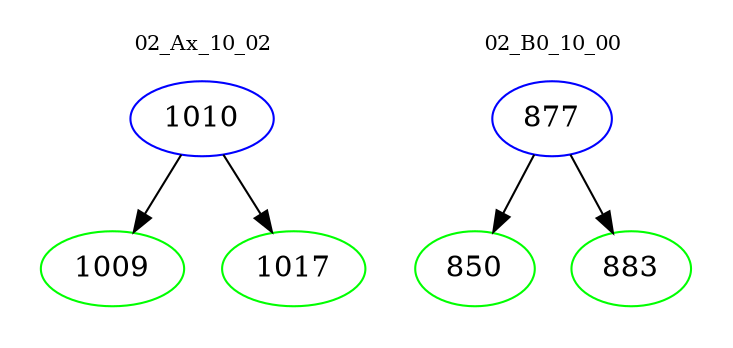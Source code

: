 digraph{
subgraph cluster_0 {
color = white
label = "02_Ax_10_02";
fontsize=10;
T0_1010 [label="1010", color="blue"]
T0_1010 -> T0_1009 [color="black"]
T0_1009 [label="1009", color="green"]
T0_1010 -> T0_1017 [color="black"]
T0_1017 [label="1017", color="green"]
}
subgraph cluster_1 {
color = white
label = "02_B0_10_00";
fontsize=10;
T1_877 [label="877", color="blue"]
T1_877 -> T1_850 [color="black"]
T1_850 [label="850", color="green"]
T1_877 -> T1_883 [color="black"]
T1_883 [label="883", color="green"]
}
}
